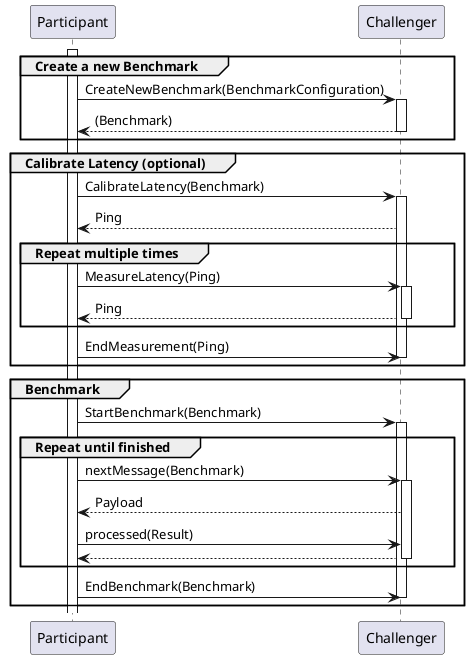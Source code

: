 @startuml
activate Participant
group Create a new Benchmark

Challenger <- Participant: CreateNewBenchmark(BenchmarkConfiguration)
activate Challenger
Challenger --> Participant: (Benchmark)
deactivate Challenger

end

group Calibrate Latency (optional)
Challenger <- Participant: CalibrateLatency(Benchmark)
activate Challenger
Challenger --> Participant: Ping

group Repeat multiple times
Challenger <- Participant: MeasureLatency(Ping)
activate Challenger
Challenger --> Participant: Ping
deactivate Challenger
end

Challenger <- Participant: EndMeasurement(Ping)
deactivate Challenger

deactivate Challenger
end

group Benchmark
Challenger <- Participant: StartBenchmark(Benchmark)
activate Challenger


group Repeat until finished
Challenger <- Participant: nextMessage(Benchmark)
activate Challenger
Challenger --> Participant: Payload

Challenger <- Participant: processed(Result)
Challenger --> Participant:
deactivate Challenger
end


Challenger <- Participant: EndBenchmark(Benchmark)

deactivate Challenger
end

@enduml